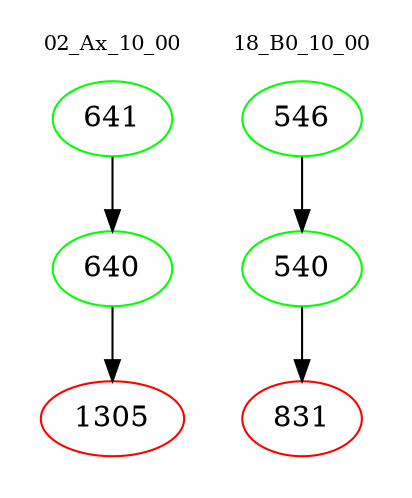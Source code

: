 digraph{
subgraph cluster_0 {
color = white
label = "02_Ax_10_00";
fontsize=10;
T0_641 [label="641", color="green"]
T0_641 -> T0_640 [color="black"]
T0_640 [label="640", color="green"]
T0_640 -> T0_1305 [color="black"]
T0_1305 [label="1305", color="red"]
}
subgraph cluster_1 {
color = white
label = "18_B0_10_00";
fontsize=10;
T1_546 [label="546", color="green"]
T1_546 -> T1_540 [color="black"]
T1_540 [label="540", color="green"]
T1_540 -> T1_831 [color="black"]
T1_831 [label="831", color="red"]
}
}

